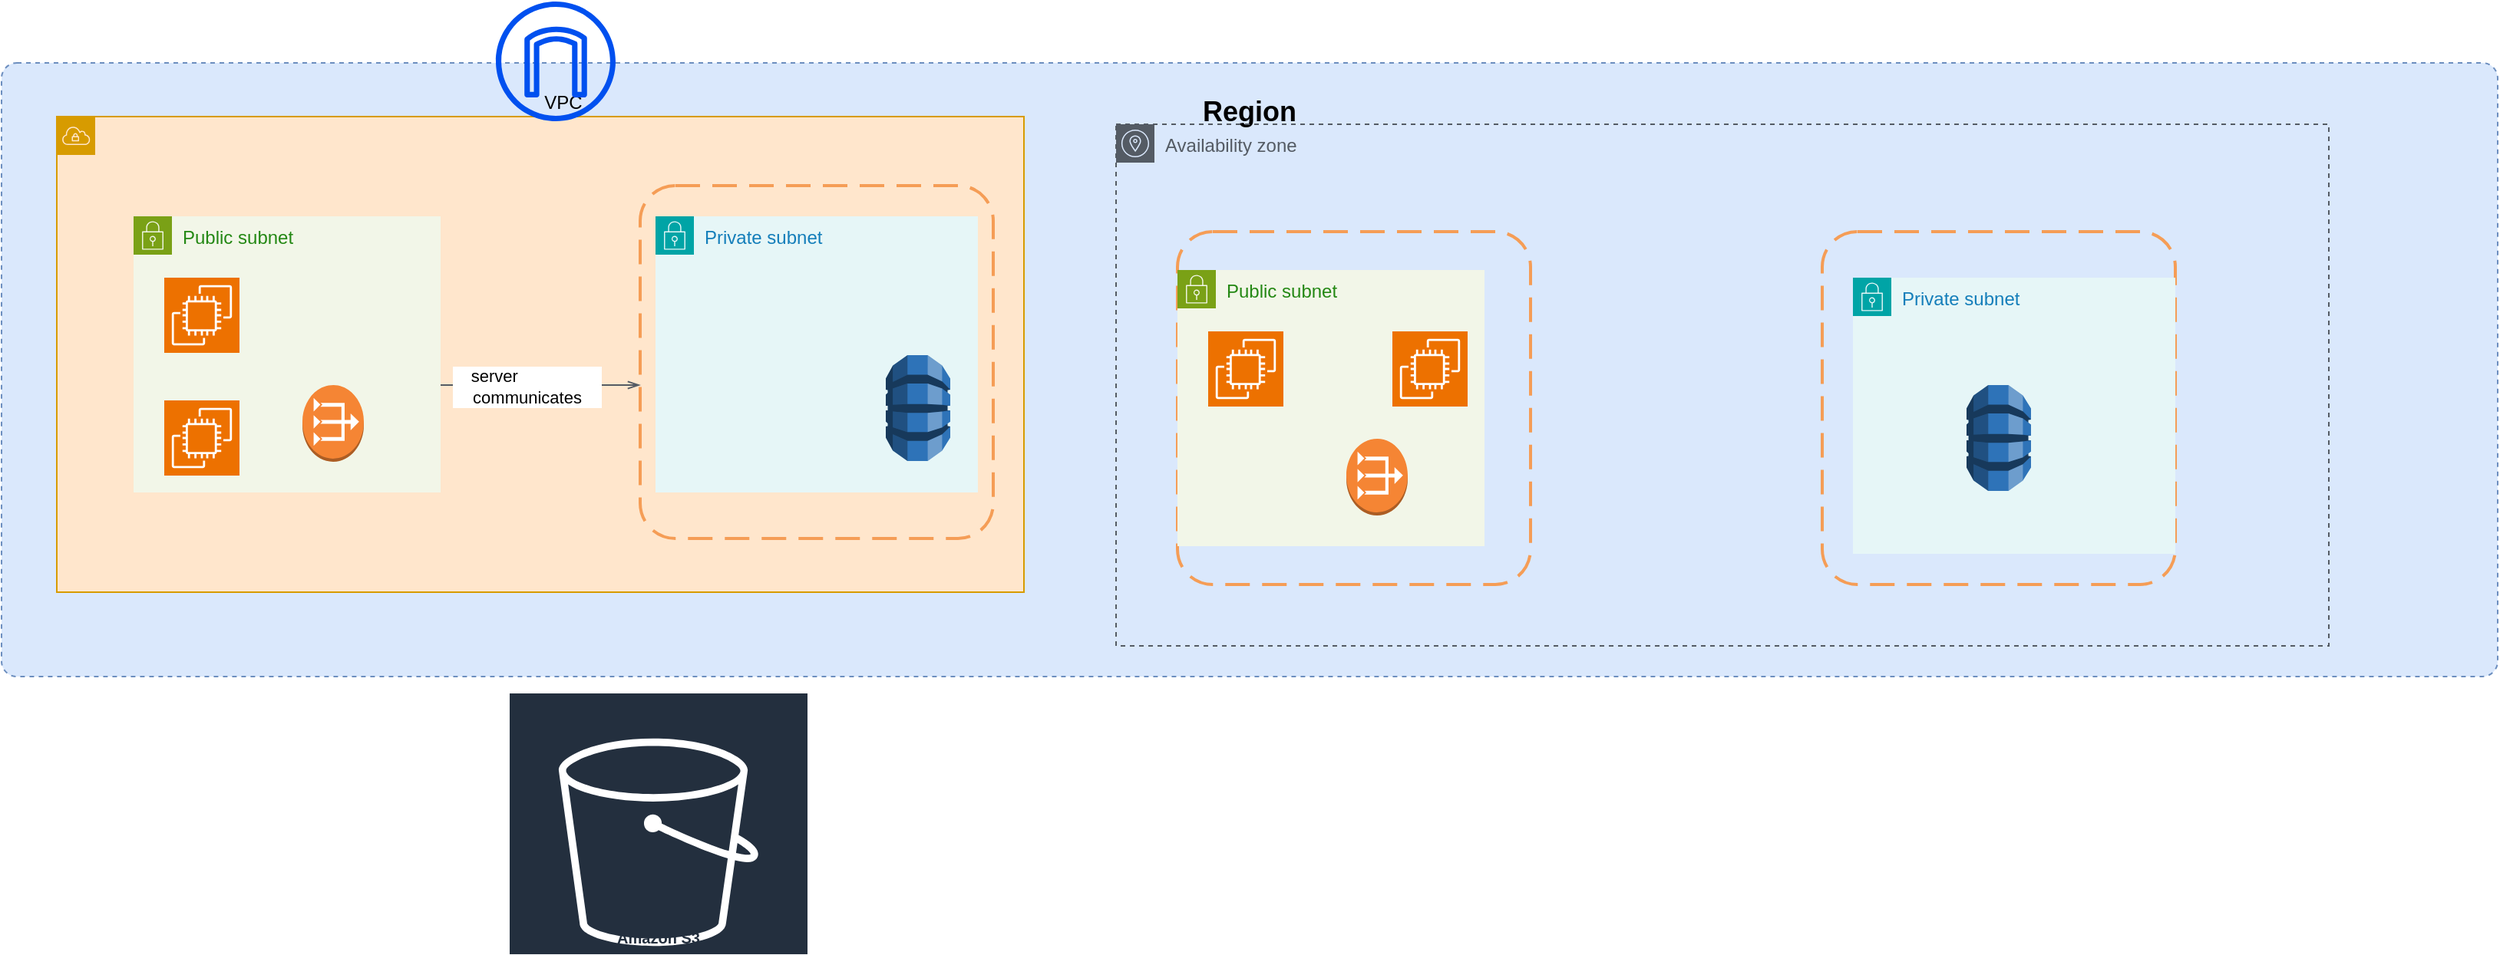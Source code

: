 <mxfile version="24.7.12" pages="3">
  <diagram name="Page-1" id="_q-Sz3s3elrhdLTqXXtr">
    <mxGraphModel dx="786" dy="1626" grid="1" gridSize="10" guides="1" tooltips="1" connect="1" arrows="1" fold="1" page="1" pageScale="1" pageWidth="827" pageHeight="1169" math="0" shadow="0">
      <root>
        <mxCell id="0" />
        <mxCell id="1" parent="0" />
        <mxCell id="NmFTp1bEuxb1GOXINWdn-1" value="&lt;h2&gt;Region&lt;/h2&gt;" style="html=1;align=center;verticalAlign=top;rounded=1;absoluteArcSize=1;arcSize=20;dashed=1;whiteSpace=wrap;fillColor=#dae8fc;strokeColor=#6c8ebf;" parent="1" vertex="1">
          <mxGeometry x="44" y="30" width="1626" height="400" as="geometry" />
        </mxCell>
        <mxCell id="NmFTp1bEuxb1GOXINWdn-3" value="VPC" style="sketch=0;outlineConnect=0;html=1;whiteSpace=wrap;fontSize=12;fontStyle=0;shape=mxgraph.aws4.group;grIcon=mxgraph.aws4.group_vpc;strokeColor=#d79b00;fillColor=#ffe6cc;verticalAlign=bottom;align=center;spacingLeft=30;dashed=0;labelPosition=center;verticalLabelPosition=top;" parent="1" vertex="1">
          <mxGeometry x="80" y="65" width="630" height="310" as="geometry" />
        </mxCell>
        <mxCell id="NmFTp1bEuxb1GOXINWdn-4" value="" style="sketch=0;outlineConnect=0;fillColor=#0050ef;strokeColor=#001DBC;dashed=0;verticalLabelPosition=bottom;verticalAlign=top;align=center;html=1;fontSize=12;fontStyle=0;aspect=fixed;pointerEvents=1;shape=mxgraph.aws4.internet_gateway;fontColor=#ffffff;" parent="1" vertex="1">
          <mxGeometry x="366" y="-10" width="78" height="78" as="geometry" />
        </mxCell>
        <mxCell id="NmFTp1bEuxb1GOXINWdn-6" value="AZ" style="rounded=1;arcSize=10;dashed=1;strokeColor=#F59D56;fillColor=none;gradientColor=none;dashPattern=8 4;strokeWidth=2;" parent="1" vertex="1">
          <mxGeometry x="460" y="110" width="230" height="230" as="geometry" />
        </mxCell>
        <mxCell id="NmFTp1bEuxb1GOXINWdn-9" value="Public subnet" style="points=[[0,0],[0.25,0],[0.5,0],[0.75,0],[1,0],[1,0.25],[1,0.5],[1,0.75],[1,1],[0.75,1],[0.5,1],[0.25,1],[0,1],[0,0.75],[0,0.5],[0,0.25]];outlineConnect=0;gradientColor=none;html=1;whiteSpace=wrap;fontSize=12;fontStyle=0;container=1;pointerEvents=0;collapsible=0;recursiveResize=0;shape=mxgraph.aws4.group;grIcon=mxgraph.aws4.group_security_group;grStroke=0;strokeColor=#7AA116;fillColor=#F2F6E8;verticalAlign=top;align=left;spacingLeft=30;fontColor=#248814;dashed=0;" parent="1" vertex="1">
          <mxGeometry x="130" y="130" width="200" height="180" as="geometry" />
        </mxCell>
        <mxCell id="NmFTp1bEuxb1GOXINWdn-12" value="" style="outlineConnect=0;dashed=0;verticalLabelPosition=bottom;verticalAlign=top;align=center;html=1;shape=mxgraph.aws3.vpc_nat_gateway;fillColor=#F58534;gradientColor=none;" parent="NmFTp1bEuxb1GOXINWdn-9" vertex="1">
          <mxGeometry x="110" y="110" width="40" height="50" as="geometry" />
        </mxCell>
        <mxCell id="NmFTp1bEuxb1GOXINWdn-15" value="" style="sketch=0;points=[[0,0,0],[0.25,0,0],[0.5,0,0],[0.75,0,0],[1,0,0],[0,1,0],[0.25,1,0],[0.5,1,0],[0.75,1,0],[1,1,0],[0,0.25,0],[0,0.5,0],[0,0.75,0],[1,0.25,0],[1,0.5,0],[1,0.75,0]];outlineConnect=0;fontColor=#232F3E;fillColor=#ED7100;strokeColor=#ffffff;dashed=0;verticalLabelPosition=bottom;verticalAlign=top;align=center;html=1;fontSize=12;fontStyle=0;aspect=fixed;shape=mxgraph.aws4.resourceIcon;resIcon=mxgraph.aws4.ec2;" parent="NmFTp1bEuxb1GOXINWdn-9" vertex="1">
          <mxGeometry x="20" y="40" width="49" height="49" as="geometry" />
        </mxCell>
        <mxCell id="NmFTp1bEuxb1GOXINWdn-16" value="" style="sketch=0;points=[[0,0,0],[0.25,0,0],[0.5,0,0],[0.75,0,0],[1,0,0],[0,1,0],[0.25,1,0],[0.5,1,0],[0.75,1,0],[1,1,0],[0,0.25,0],[0,0.5,0],[0,0.75,0],[1,0.25,0],[1,0.5,0],[1,0.75,0]];outlineConnect=0;fontColor=#232F3E;fillColor=#ED7100;strokeColor=#ffffff;dashed=0;verticalLabelPosition=bottom;verticalAlign=top;align=center;html=1;fontSize=12;fontStyle=0;aspect=fixed;shape=mxgraph.aws4.resourceIcon;resIcon=mxgraph.aws4.ec2;" parent="NmFTp1bEuxb1GOXINWdn-9" vertex="1">
          <mxGeometry x="20" y="120" width="49" height="49" as="geometry" />
        </mxCell>
        <mxCell id="NmFTp1bEuxb1GOXINWdn-11" value="Private subnet" style="points=[[0,0],[0.25,0],[0.5,0],[0.75,0],[1,0],[1,0.25],[1,0.5],[1,0.75],[1,1],[0.75,1],[0.5,1],[0.25,1],[0,1],[0,0.75],[0,0.5],[0,0.25]];outlineConnect=0;gradientColor=none;html=1;whiteSpace=wrap;fontSize=12;fontStyle=0;container=1;pointerEvents=0;collapsible=0;recursiveResize=0;shape=mxgraph.aws4.group;grIcon=mxgraph.aws4.group_security_group;grStroke=0;strokeColor=#00A4A6;fillColor=#E6F6F7;verticalAlign=top;align=left;spacingLeft=30;fontColor=#147EBA;dashed=0;" parent="1" vertex="1">
          <mxGeometry x="470" y="130" width="210" height="180" as="geometry" />
        </mxCell>
        <mxCell id="NmFTp1bEuxb1GOXINWdn-17" value="Availability zone" style="sketch=0;outlineConnect=0;gradientColor=none;html=1;whiteSpace=wrap;fontSize=12;fontStyle=0;shape=mxgraph.aws4.group;grIcon=mxgraph.aws4.group_availability_zone;strokeColor=#545B64;fillColor=none;verticalAlign=top;align=left;spacingLeft=30;fontColor=#545B64;dashed=1;" parent="1" vertex="1">
          <mxGeometry x="770" y="70" width="790" height="340" as="geometry" />
        </mxCell>
        <mxCell id="NmFTp1bEuxb1GOXINWdn-18" value="AZ" style="rounded=1;arcSize=10;dashed=1;strokeColor=#F59D56;fillColor=none;gradientColor=none;dashPattern=8 4;strokeWidth=2;fontColor=none;noLabel=1;labelPosition=center;verticalLabelPosition=middle;align=center;verticalAlign=middle;" parent="1" vertex="1">
          <mxGeometry x="810" y="140" width="230" height="230" as="geometry" />
        </mxCell>
        <mxCell id="NmFTp1bEuxb1GOXINWdn-21" value="AZ" style="rounded=1;arcSize=10;dashed=1;strokeColor=#F59D56;fillColor=none;gradientColor=none;dashPattern=8 4;strokeWidth=2;" parent="1" vertex="1">
          <mxGeometry x="1230" y="140" width="230" height="230" as="geometry" />
        </mxCell>
        <mxCell id="NmFTp1bEuxb1GOXINWdn-22" value="Private subnet" style="points=[[0,0],[0.25,0],[0.5,0],[0.75,0],[1,0],[1,0.25],[1,0.5],[1,0.75],[1,1],[0.75,1],[0.5,1],[0.25,1],[0,1],[0,0.75],[0,0.5],[0,0.25]];outlineConnect=0;gradientColor=none;html=1;whiteSpace=wrap;fontSize=12;fontStyle=0;container=1;pointerEvents=0;collapsible=0;recursiveResize=0;shape=mxgraph.aws4.group;grIcon=mxgraph.aws4.group_security_group;grStroke=0;strokeColor=#00A4A6;fillColor=#E6F6F7;verticalAlign=top;align=left;spacingLeft=30;fontColor=#147EBA;dashed=0;" parent="1" vertex="1">
          <mxGeometry x="1250" y="170" width="210" height="180" as="geometry" />
        </mxCell>
        <mxCell id="NmFTp1bEuxb1GOXINWdn-31" value="" style="outlineConnect=0;dashed=0;verticalLabelPosition=bottom;verticalAlign=top;align=center;html=1;shape=mxgraph.aws3.dynamo_db;fillColor=#2E73B8;gradientColor=none;" parent="NmFTp1bEuxb1GOXINWdn-22" vertex="1">
          <mxGeometry x="74" y="70" width="42" height="69" as="geometry" />
        </mxCell>
        <mxCell id="NmFTp1bEuxb1GOXINWdn-26" value="Public subnet" style="points=[[0,0],[0.25,0],[0.5,0],[0.75,0],[1,0],[1,0.25],[1,0.5],[1,0.75],[1,1],[0.75,1],[0.5,1],[0.25,1],[0,1],[0,0.75],[0,0.5],[0,0.25]];outlineConnect=0;gradientColor=none;html=1;whiteSpace=wrap;fontSize=12;fontStyle=0;container=1;pointerEvents=0;collapsible=0;recursiveResize=0;shape=mxgraph.aws4.group;grIcon=mxgraph.aws4.group_security_group;grStroke=0;strokeColor=#7AA116;fillColor=#F2F6E8;verticalAlign=top;align=left;spacingLeft=30;fontColor=#248814;dashed=0;" parent="1" vertex="1">
          <mxGeometry x="810" y="165" width="200" height="180" as="geometry" />
        </mxCell>
        <mxCell id="NmFTp1bEuxb1GOXINWdn-27" value="" style="outlineConnect=0;dashed=0;verticalLabelPosition=bottom;verticalAlign=top;align=center;html=1;shape=mxgraph.aws3.vpc_nat_gateway;fillColor=#F58534;gradientColor=none;" parent="NmFTp1bEuxb1GOXINWdn-26" vertex="1">
          <mxGeometry x="110" y="110" width="40" height="50" as="geometry" />
        </mxCell>
        <mxCell id="NmFTp1bEuxb1GOXINWdn-28" value="" style="sketch=0;points=[[0,0,0],[0.25,0,0],[0.5,0,0],[0.75,0,0],[1,0,0],[0,1,0],[0.25,1,0],[0.5,1,0],[0.75,1,0],[1,1,0],[0,0.25,0],[0,0.5,0],[0,0.75,0],[1,0.25,0],[1,0.5,0],[1,0.75,0]];outlineConnect=0;fontColor=#232F3E;fillColor=#ED7100;strokeColor=#ffffff;dashed=0;verticalLabelPosition=bottom;verticalAlign=top;align=center;html=1;fontSize=12;fontStyle=0;aspect=fixed;shape=mxgraph.aws4.resourceIcon;resIcon=mxgraph.aws4.ec2;" parent="NmFTp1bEuxb1GOXINWdn-26" vertex="1">
          <mxGeometry x="20" y="40" width="49" height="49" as="geometry" />
        </mxCell>
        <mxCell id="NmFTp1bEuxb1GOXINWdn-29" value="" style="sketch=0;points=[[0,0,0],[0.25,0,0],[0.5,0,0],[0.75,0,0],[1,0,0],[0,1,0],[0.25,1,0],[0.5,1,0],[0.75,1,0],[1,1,0],[0,0.25,0],[0,0.5,0],[0,0.75,0],[1,0.25,0],[1,0.5,0],[1,0.75,0]];outlineConnect=0;fontColor=#232F3E;fillColor=#ED7100;strokeColor=#ffffff;dashed=0;verticalLabelPosition=bottom;verticalAlign=top;align=center;html=1;fontSize=12;fontStyle=0;aspect=fixed;shape=mxgraph.aws4.resourceIcon;resIcon=mxgraph.aws4.ec2;" parent="NmFTp1bEuxb1GOXINWdn-26" vertex="1">
          <mxGeometry x="140" y="40" width="49" height="49" as="geometry" />
        </mxCell>
        <mxCell id="NmFTp1bEuxb1GOXINWdn-33" value="" style="outlineConnect=0;dashed=0;verticalLabelPosition=bottom;verticalAlign=top;align=center;html=1;shape=mxgraph.aws3.dynamo_db;fillColor=#2E73B8;gradientColor=none;" parent="1" vertex="1">
          <mxGeometry x="620" y="220.5" width="42" height="69" as="geometry" />
        </mxCell>
        <mxCell id="NmFTp1bEuxb1GOXINWdn-38" value="" style="edgeStyle=orthogonalEdgeStyle;html=1;endArrow=openThin;elbow=vertical;startArrow=openThin;startFill=0;endFill=0;strokeColor=#545B64;rounded=0;" parent="1" edge="1">
          <mxGeometry width="100" relative="1" as="geometry">
            <mxPoint x="360" y="240" as="sourcePoint" />
            <mxPoint x="460" y="240" as="targetPoint" />
            <Array as="points">
              <mxPoint x="330" y="240" />
              <mxPoint x="330" y="240" />
            </Array>
          </mxGeometry>
        </mxCell>
        <mxCell id="NmFTp1bEuxb1GOXINWdn-39" value="&amp;nbsp; &amp;nbsp; server &lt;span style=&quot;white-space: pre;&quot;&gt;&#x9;&lt;/span&gt;&lt;span style=&quot;white-space: pre;&quot;&gt;&#x9;&lt;/span&gt;&lt;span style=&quot;white-space: pre;&quot;&gt;&#x9;&lt;/span&gt;&lt;div&gt;communicates&lt;/div&gt;" style="edgeLabel;html=1;align=center;verticalAlign=middle;resizable=0;points=[];" parent="NmFTp1bEuxb1GOXINWdn-38" vertex="1" connectable="0">
          <mxGeometry x="0.069" y="-1" relative="1" as="geometry">
            <mxPoint as="offset" />
          </mxGeometry>
        </mxCell>
        <mxCell id="NmFTp1bEuxb1GOXINWdn-40" value="Amazon S3" style="sketch=0;outlineConnect=0;fontColor=#232F3E;gradientColor=none;strokeColor=#ffffff;fillColor=#232F3E;dashed=0;verticalLabelPosition=middle;verticalAlign=bottom;align=center;html=1;whiteSpace=wrap;fontSize=10;fontStyle=1;spacing=3;shape=mxgraph.aws4.productIcon;prIcon=mxgraph.aws4.s3;" parent="1" vertex="1">
          <mxGeometry x="374" y="440" width="196" height="170" as="geometry" />
        </mxCell>
      </root>
    </mxGraphModel>
  </diagram>
  <diagram id="oVB-7EJcf4hp6xnW781q" name="Page-2">
    <mxGraphModel dx="980" dy="1707" grid="1" gridSize="10" guides="0" tooltips="1" connect="1" arrows="1" fold="1" page="1" pageScale="1" pageWidth="827" pageHeight="1169" math="0" shadow="0">
      <root>
        <mxCell id="0" />
        <mxCell id="1" parent="0" />
        <mxCell id="QIg94k-t1p3Gf0vhbvON-1" value="VPC" style="points=[[0,0],[0.25,0],[0.5,0],[0.75,0],[1,0],[1,0.25],[1,0.5],[1,0.75],[1,1],[0.75,1],[0.5,1],[0.25,1],[0,1],[0,0.75],[0,0.5],[0,0.25]];outlineConnect=0;html=1;whiteSpace=wrap;fontSize=12;fontStyle=0;container=1;pointerEvents=0;collapsible=0;recursiveResize=0;shape=mxgraph.aws4.group;grIcon=mxgraph.aws4.group_vpc2;strokeColor=#6c8ebf;fillColor=#dae8fc;verticalAlign=top;align=left;spacingLeft=30;dashed=0;" vertex="1" parent="1">
          <mxGeometry x="410" y="-780" width="940" height="1140" as="geometry" />
        </mxCell>
        <mxCell id="EY0FNPx5N39J8U1Km-aE-1" value="Availability Zone" style="fillColor=#ffe6cc;strokeColor=#d79b00;dashed=1;verticalAlign=top;fontStyle=0;whiteSpace=wrap;html=1;" vertex="1" parent="QIg94k-t1p3Gf0vhbvON-1">
          <mxGeometry x="50" y="80" width="840" height="750" as="geometry" />
        </mxCell>
        <mxCell id="kveB75dUR4yaMwkjTn-Y-8" value="" style="sketch=0;points=[[0,0,0],[0.25,0,0],[0.5,0,0],[0.75,0,0],[1,0,0],[0,1,0],[0.25,1,0],[0.5,1,0],[0.75,1,0],[1,1,0],[0,0.25,0],[0,0.5,0],[0,0.75,0],[1,0.25,0],[1,0.5,0],[1,0.75,0]];outlineConnect=0;fontColor=#232F3E;fillColor=#8C4FFF;strokeColor=#ffffff;dashed=0;verticalLabelPosition=bottom;verticalAlign=top;align=center;html=1;fontSize=12;fontStyle=0;aspect=fixed;shape=mxgraph.aws4.resourceIcon;resIcon=mxgraph.aws4.route_53;" vertex="1" parent="QIg94k-t1p3Gf0vhbvON-1">
          <mxGeometry x="400" width="78" height="78" as="geometry" />
        </mxCell>
        <mxCell id="kveB75dUR4yaMwkjTn-Y-12" value="" style="edgeStyle=orthogonalEdgeStyle;html=1;endArrow=openThin;elbow=vertical;startArrow=openThin;startFill=0;endFill=0;strokeColor=#545B64;rounded=0;" edge="1" parent="QIg94k-t1p3Gf0vhbvON-1">
          <mxGeometry width="100" relative="1" as="geometry">
            <mxPoint x="390" y="280" as="sourcePoint" />
            <mxPoint x="490" y="280" as="targetPoint" />
          </mxGeometry>
        </mxCell>
        <mxCell id="uRnk61p1rRU1IQ_UIwUu-12" value="" style="outlineConnect=0;dashed=0;verticalLabelPosition=bottom;verticalAlign=top;align=center;html=1;shape=mxgraph.aws3.lambda_function;fillColor=#5294CF;gradientColor=none;" vertex="1" parent="QIg94k-t1p3Gf0vhbvON-1">
          <mxGeometry x="690" y="980" width="140" height="130" as="geometry" />
        </mxCell>
        <mxCell id="uRnk61p1rRU1IQ_UIwUu-10" value="" style="outlineConnect=0;dashed=0;verticalLabelPosition=bottom;verticalAlign=top;align=center;html=1;shape=mxgraph.aws3.cloudfront;fillColor=#F58536;gradientColor=none;" vertex="1" parent="QIg94k-t1p3Gf0vhbvON-1">
          <mxGeometry x="100" y="970" width="116.5" height="130" as="geometry" />
        </mxCell>
        <mxCell id="kveB75dUR4yaMwkjTn-Y-15" value="Users" style="sketch=0;outlineConnect=0;fontColor=#232F3E;gradientColor=none;strokeColor=#232F3E;fillColor=#ffffff;dashed=0;verticalLabelPosition=bottom;verticalAlign=top;align=center;html=1;fontSize=12;fontStyle=0;aspect=fixed;shape=mxgraph.aws4.resourceIcon;resIcon=mxgraph.aws4.users;" vertex="1" parent="QIg94k-t1p3Gf0vhbvON-1">
          <mxGeometry x="90" y="10" width="60" height="60" as="geometry" />
        </mxCell>
        <mxCell id="kveB75dUR4yaMwkjTn-Y-17" value="AWS Certificate Manager" style="sketch=0;outlineConnect=0;fontColor=#232F3E;gradientColor=none;strokeColor=#ffffff;fillColor=#232F3E;dashed=0;verticalLabelPosition=middle;verticalAlign=bottom;align=center;html=1;whiteSpace=wrap;fontSize=10;fontStyle=1;spacing=3;shape=mxgraph.aws4.productIcon;prIcon=mxgraph.aws4.certificate_manager_3;" vertex="1" parent="QIg94k-t1p3Gf0vhbvON-1">
          <mxGeometry x="300" y="870" width="80" height="110" as="geometry" />
        </mxCell>
        <mxCell id="450FpVodU4O1VGgZ3Yak-1" value="Public subnet" style="points=[[0,0],[0.25,0],[0.5,0],[0.75,0],[1,0],[1,0.25],[1,0.5],[1,0.75],[1,1],[0.75,1],[0.5,1],[0.25,1],[0,1],[0,0.75],[0,0.5],[0,0.25]];outlineConnect=0;gradientColor=none;html=1;whiteSpace=wrap;fontSize=12;fontStyle=0;container=1;pointerEvents=0;collapsible=0;recursiveResize=0;shape=mxgraph.aws4.group;grIcon=mxgraph.aws4.group_security_group;grStroke=0;strokeColor=#7AA116;fillColor=#F2F6E8;verticalAlign=top;align=left;spacingLeft=30;fontColor=#248814;dashed=0;" vertex="1" parent="1">
          <mxGeometry x="510" y="-630" width="280" height="270" as="geometry" />
        </mxCell>
        <mxCell id="450FpVodU4O1VGgZ3Yak-10" value="" style="verticalLabelPosition=bottom;html=1;verticalAlign=top;strokeWidth=1;align=center;outlineConnect=0;dashed=0;outlineConnect=0;shape=mxgraph.aws3d.elasticLoadBalancing;fillColor=#ECECEC;strokeColor=#5E5E5E;aspect=fixed;" vertex="1" parent="450FpVodU4O1VGgZ3Yak-1">
          <mxGeometry x="30" y="40" width="93.92" height="90" as="geometry" />
        </mxCell>
        <mxCell id="kveB75dUR4yaMwkjTn-Y-3" value="NAT Gateway" style="text;strokeColor=none;align=center;fillColor=none;html=1;verticalAlign=middle;whiteSpace=wrap;rounded=0;" vertex="1" parent="450FpVodU4O1VGgZ3Yak-1">
          <mxGeometry x="190" y="130" width="60" height="30" as="geometry" />
        </mxCell>
        <mxCell id="450FpVodU4O1VGgZ3Yak-2" value="Private subnet" style="points=[[0,0],[0.25,0],[0.5,0],[0.75,0],[1,0],[1,0.25],[1,0.5],[1,0.75],[1,1],[0.75,1],[0.5,1],[0.25,1],[0,1],[0,0.75],[0,0.5],[0,0.25]];outlineConnect=0;gradientColor=none;html=1;whiteSpace=wrap;fontSize=12;fontStyle=0;container=1;pointerEvents=0;collapsible=0;recursiveResize=0;shape=mxgraph.aws4.group;grIcon=mxgraph.aws4.group_security_group;grStroke=0;strokeColor=#00A4A6;fillColor=#E6F6F7;verticalAlign=top;align=left;spacingLeft=30;fontColor=#147EBA;dashed=0;" vertex="1" parent="1">
          <mxGeometry x="920" y="-630" width="260" height="270" as="geometry" />
        </mxCell>
        <mxCell id="450FpVodU4O1VGgZ3Yak-13" value="" style="sketch=0;points=[[0,0,0],[0.25,0,0],[0.5,0,0],[0.75,0,0],[1,0,0],[0,1,0],[0.25,1,0],[0.5,1,0],[0.75,1,0],[1,1,0],[0,0.25,0],[0,0.5,0],[0,0.75,0],[1,0.25,0],[1,0.5,0],[1,0.75,0]];outlineConnect=0;fontColor=#232F3E;fillColor=#ED7100;strokeColor=#ffffff;dashed=0;verticalLabelPosition=bottom;verticalAlign=top;align=center;html=1;fontSize=12;fontStyle=0;aspect=fixed;shape=mxgraph.aws4.resourceIcon;resIcon=mxgraph.aws4.ec2;" vertex="1" parent="450FpVodU4O1VGgZ3Yak-2">
          <mxGeometry x="20" y="50" width="60" height="60" as="geometry" />
        </mxCell>
        <mxCell id="uRnk61p1rRU1IQ_UIwUu-14" value="" style="sketch=0;points=[[0,0,0],[0.25,0,0],[0.5,0,0],[0.75,0,0],[1,0,0],[0,1,0],[0.25,1,0],[0.5,1,0],[0.75,1,0],[1,1,0],[0,0.25,0],[0,0.5,0],[0,0.75,0],[1,0.25,0],[1,0.5,0],[1,0.75,0]];outlineConnect=0;fontColor=#232F3E;fillColor=#ED7100;strokeColor=#ffffff;dashed=0;verticalLabelPosition=bottom;verticalAlign=top;align=center;html=1;fontSize=12;fontStyle=0;aspect=fixed;shape=mxgraph.aws4.resourceIcon;resIcon=mxgraph.aws4.ec2;" vertex="1" parent="450FpVodU4O1VGgZ3Yak-2">
          <mxGeometry x="160" y="50" width="60" height="60" as="geometry" />
        </mxCell>
        <mxCell id="uRnk61p1rRU1IQ_UIwUu-19" value="Security group" style="fillColor=none;strokeColor=#DD3522;verticalAlign=top;fontStyle=0;fontColor=#DD3522;whiteSpace=wrap;html=1;" vertex="1" parent="450FpVodU4O1VGgZ3Yak-2">
          <mxGeometry x="10" y="30" width="230" height="220" as="geometry" />
        </mxCell>
        <mxCell id="uRnk61p1rRU1IQ_UIwUu-1" value="" style="sketch=0;outlineConnect=0;fontColor=#232F3E;gradientColor=none;fillColor=#C925D1;strokeColor=none;dashed=0;verticalLabelPosition=bottom;verticalAlign=top;align=center;html=1;fontSize=12;fontStyle=0;aspect=fixed;pointerEvents=1;shape=mxgraph.aws4.rds_mysql_instance;" vertex="1" parent="450FpVodU4O1VGgZ3Yak-2">
          <mxGeometry x="160" y="170" width="60" height="60" as="geometry" />
        </mxCell>
        <mxCell id="EkBCTkyifub0GUWSlC6Y-1" value="" style="outlineConnect=0;dashed=0;verticalLabelPosition=bottom;verticalAlign=top;align=center;html=1;shape=mxgraph.aws3.dynamo_db;fillColor=#2E73B8;gradientColor=none;" vertex="1" parent="450FpVodU4O1VGgZ3Yak-2">
          <mxGeometry x="20" y="150" width="50" height="60" as="geometry" />
        </mxCell>
        <mxCell id="kveB75dUR4yaMwkjTn-Y-6" value="RDS" style="text;strokeColor=none;align=center;fillColor=none;html=1;verticalAlign=middle;whiteSpace=wrap;rounded=0;" vertex="1" parent="450FpVodU4O1VGgZ3Yak-2">
          <mxGeometry x="20" y="210" width="60" height="30" as="geometry" />
        </mxCell>
        <mxCell id="450FpVodU4O1VGgZ3Yak-7" value="Private subnet" style="points=[[0,0],[0.25,0],[0.5,0],[0.75,0],[1,0],[1,0.25],[1,0.5],[1,0.75],[1,1],[0.75,1],[0.5,1],[0.25,1],[0,1],[0,0.75],[0,0.5],[0,0.25]];outlineConnect=0;gradientColor=none;html=1;whiteSpace=wrap;fontSize=12;fontStyle=0;container=1;pointerEvents=0;collapsible=0;recursiveResize=0;shape=mxgraph.aws4.group;grIcon=mxgraph.aws4.group_security_group;grStroke=0;strokeColor=#00A4A6;fillColor=#E6F6F7;verticalAlign=top;align=left;spacingLeft=30;fontColor=#147EBA;dashed=0;" vertex="1" parent="1">
          <mxGeometry x="930" y="-300" width="290" height="284" as="geometry" />
        </mxCell>
        <mxCell id="uRnk61p1rRU1IQ_UIwUu-2" value="" style="sketch=0;outlineConnect=0;fontColor=#232F3E;gradientColor=none;fillColor=#C925D1;strokeColor=none;dashed=0;verticalLabelPosition=bottom;verticalAlign=top;align=center;html=1;fontSize=12;fontStyle=0;aspect=fixed;pointerEvents=1;shape=mxgraph.aws4.rds_mysql_instance;" vertex="1" parent="450FpVodU4O1VGgZ3Yak-7">
          <mxGeometry x="170" y="150" width="60" height="60" as="geometry" />
        </mxCell>
        <mxCell id="450FpVodU4O1VGgZ3Yak-12" value="" style="sketch=0;points=[[0,0,0],[0.25,0,0],[0.5,0,0],[0.75,0,0],[1,0,0],[0,1,0],[0.25,1,0],[0.5,1,0],[0.75,1,0],[1,1,0],[0,0.25,0],[0,0.5,0],[0,0.75,0],[1,0.25,0],[1,0.5,0],[1,0.75,0]];outlineConnect=0;fontColor=#232F3E;fillColor=#ED7100;strokeColor=#ffffff;dashed=0;verticalLabelPosition=bottom;verticalAlign=top;align=center;html=1;fontSize=12;fontStyle=0;aspect=fixed;shape=mxgraph.aws4.resourceIcon;resIcon=mxgraph.aws4.ec2;" vertex="1" parent="450FpVodU4O1VGgZ3Yak-7">
          <mxGeometry x="30" y="190" width="60" height="60" as="geometry" />
        </mxCell>
        <mxCell id="uRnk61p1rRU1IQ_UIwUu-13" value="" style="sketch=0;outlineConnect=0;fontColor=#232F3E;gradientColor=none;fillColor=#ED7100;strokeColor=none;dashed=0;verticalLabelPosition=bottom;verticalAlign=top;align=center;html=1;fontSize=12;fontStyle=0;aspect=fixed;pointerEvents=1;shape=mxgraph.aws4.auto_scaling2;" vertex="1" parent="450FpVodU4O1VGgZ3Yak-7">
          <mxGeometry x="40" y="130" width="50" height="50" as="geometry" />
        </mxCell>
        <mxCell id="uRnk61p1rRU1IQ_UIwUu-16" value="Autoscaling" style="text;strokeColor=none;align=center;fillColor=none;html=1;verticalAlign=middle;whiteSpace=wrap;rounded=0;" vertex="1" parent="450FpVodU4O1VGgZ3Yak-7">
          <mxGeometry x="10" y="110" width="90" height="30" as="geometry" />
        </mxCell>
        <mxCell id="uRnk61p1rRU1IQ_UIwUu-20" value="Security group" style="fillColor=none;strokeColor=#DD3522;verticalAlign=top;fontStyle=0;fontColor=#DD3522;whiteSpace=wrap;html=1;" vertex="1" parent="450FpVodU4O1VGgZ3Yak-7">
          <mxGeometry x="20" y="40" width="250" height="230" as="geometry" />
        </mxCell>
        <mxCell id="EkBCTkyifub0GUWSlC6Y-2" value="" style="outlineConnect=0;dashed=0;verticalLabelPosition=bottom;verticalAlign=top;align=center;html=1;shape=mxgraph.aws3.dynamo_db;fillColor=#2E73B8;gradientColor=none;" vertex="1" parent="450FpVodU4O1VGgZ3Yak-7">
          <mxGeometry x="200" y="60" width="50" height="60" as="geometry" />
        </mxCell>
        <mxCell id="uRnk61p1rRU1IQ_UIwUu-7" style="edgeStyle=orthogonalEdgeStyle;rounded=0;orthogonalLoop=1;jettySize=auto;html=1;exitX=0.5;exitY=1;exitDx=0;exitDy=0;exitPerimeter=0;" edge="1" parent="1" source="450FpVodU4O1VGgZ3Yak-12" target="uRnk61p1rRU1IQ_UIwUu-3">
          <mxGeometry relative="1" as="geometry" />
        </mxCell>
        <mxCell id="EkBCTkyifub0GUWSlC6Y-4" value="ELB communicates to server" style="text;strokeColor=#6c8ebf;align=center;fillColor=#dae8fc;html=1;verticalAlign=middle;whiteSpace=wrap;rounded=0;" vertex="1" parent="1">
          <mxGeometry x="800" y="-470" width="110" height="30" as="geometry" />
        </mxCell>
        <mxCell id="kveB75dUR4yaMwkjTn-Y-14" style="edgeStyle=orthogonalEdgeStyle;rounded=0;orthogonalLoop=1;jettySize=auto;html=1;exitX=0.5;exitY=0;exitDx=0;exitDy=0;exitPerimeter=0;entryX=0.75;entryY=1;entryDx=0;entryDy=0;" edge="1" parent="1" source="uRnk61p1rRU1IQ_UIwUu-12" target="uRnk61p1rRU1IQ_UIwUu-20">
          <mxGeometry relative="1" as="geometry" />
        </mxCell>
        <mxCell id="uRnk61p1rRU1IQ_UIwUu-15" value="" style="sketch=0;points=[[0,0,0],[0.25,0,0],[0.5,0,0],[0.75,0,0],[1,0,0],[0,1,0],[0.25,1,0],[0.5,1,0],[0.75,1,0],[1,1,0],[0,0.25,0],[0,0.5,0],[0,0.75,0],[1,0.25,0],[1,0.5,0],[1,0.75,0]];outlineConnect=0;fontColor=#232F3E;fillColor=#ED7100;strokeColor=#ffffff;dashed=0;verticalLabelPosition=bottom;verticalAlign=top;align=center;html=1;fontSize=12;fontStyle=0;aspect=fixed;shape=mxgraph.aws4.resourceIcon;resIcon=mxgraph.aws4.ec2;" vertex="1" parent="1">
          <mxGeometry x="960" y="-250" width="60" height="60" as="geometry" />
        </mxCell>
        <mxCell id="uRnk61p1rRU1IQ_UIwUu-17" value="" style="sketch=0;outlineConnect=0;fontColor=#232F3E;gradientColor=none;fillColor=#ED7100;strokeColor=none;dashed=0;verticalLabelPosition=bottom;verticalAlign=top;align=center;html=1;fontSize=12;fontStyle=0;aspect=fixed;pointerEvents=1;shape=mxgraph.aws4.auto_scaling2;" vertex="1" parent="1">
          <mxGeometry x="1020" y="-570" width="50" height="50" as="geometry" />
        </mxCell>
        <mxCell id="uRnk61p1rRU1IQ_UIwUu-18" value="Autoscaling" style="text;strokeColor=none;align=center;fillColor=none;html=1;verticalAlign=middle;whiteSpace=wrap;rounded=0;" vertex="1" parent="1">
          <mxGeometry x="1000" y="-520" width="90" height="30" as="geometry" />
        </mxCell>
        <mxCell id="uRnk61p1rRU1IQ_UIwUu-23" value="Elastic load balancer" style="text;strokeColor=#9673a6;align=center;fillColor=#e1d5e7;html=1;verticalAlign=middle;whiteSpace=wrap;rounded=0;" vertex="1" parent="1">
          <mxGeometry x="550" y="-480" width="100" height="30" as="geometry" />
        </mxCell>
        <mxCell id="uRnk61p1rRU1IQ_UIwUu-25" value="Cloudfront" style="text;strokeColor=#d6b656;align=center;fillColor=#fff2cc;html=1;verticalAlign=middle;whiteSpace=wrap;rounded=0;" vertex="1" parent="1">
          <mxGeometry x="550" y="580" width="100" height="30" as="geometry" />
        </mxCell>
        <mxCell id="uRnk61p1rRU1IQ_UIwUu-26" value="Lambda" style="text;strokeColor=#d6b656;align=center;fillColor=#fff2cc;html=1;verticalAlign=middle;whiteSpace=wrap;rounded=0;" vertex="1" parent="1">
          <mxGeometry x="1140" y="590" width="100" height="30" as="geometry" />
        </mxCell>
        <mxCell id="kveB75dUR4yaMwkjTn-Y-1" value="" style="outlineConnect=0;dashed=0;verticalLabelPosition=bottom;verticalAlign=top;align=center;html=1;shape=mxgraph.aws3.vpc_nat_gateway;fillColor=#F58536;gradientColor=none;" vertex="1" parent="1">
          <mxGeometry x="690" y="-590" width="69" height="72" as="geometry" />
        </mxCell>
        <mxCell id="uRnk61p1rRU1IQ_UIwUu-3" value="Amazon S3" style="sketch=0;outlineConnect=0;fontColor=#232F3E;gradientColor=none;strokeColor=#ffffff;fillColor=#232F3E;dashed=0;verticalLabelPosition=middle;verticalAlign=bottom;align=center;html=1;whiteSpace=wrap;fontSize=10;fontStyle=1;spacing=3;shape=mxgraph.aws4.productIcon;prIcon=mxgraph.aws4.s3;" vertex="1" parent="1">
          <mxGeometry x="750" y="380" width="220" height="160" as="geometry" />
        </mxCell>
        <mxCell id="uRnk61p1rRU1IQ_UIwUu-11" style="edgeStyle=orthogonalEdgeStyle;rounded=0;orthogonalLoop=1;jettySize=auto;html=1;exitX=1;exitY=0.5;exitDx=0;exitDy=0;exitPerimeter=0;" edge="1" parent="1" source="uRnk61p1rRU1IQ_UIwUu-10" target="uRnk61p1rRU1IQ_UIwUu-3">
          <mxGeometry relative="1" as="geometry" />
        </mxCell>
      </root>
    </mxGraphModel>
  </diagram>
  <diagram id="QkEl6Z6Cpyd6Oe0SgUB5" name="Page-3">
    <mxGraphModel dx="877" dy="481" grid="1" gridSize="10" guides="1" tooltips="1" connect="1" arrows="1" fold="1" page="1" pageScale="1" pageWidth="827" pageHeight="1169" math="0" shadow="0">
      <root>
        <mxCell id="0" />
        <mxCell id="1" parent="0" />
        <mxCell id="yO6ZHXmKn3FaLNBelEbp-1" value="VPC" style="points=[[0,0],[0.25,0],[0.5,0],[0.75,0],[1,0],[1,0.25],[1,0.5],[1,0.75],[1,1],[0.75,1],[0.5,1],[0.25,1],[0,1],[0,0.75],[0,0.5],[0,0.25]];outlineConnect=0;gradientColor=none;html=1;whiteSpace=wrap;fontSize=12;fontStyle=0;container=1;pointerEvents=0;collapsible=0;recursiveResize=0;shape=mxgraph.aws4.group;grIcon=mxgraph.aws4.group_vpc2;strokeColor=#8C4FFF;fillColor=none;verticalAlign=top;align=left;spacingLeft=30;fontColor=#AAB7B8;dashed=0;" vertex="1" parent="1">
          <mxGeometry x="170" y="300" width="530" height="800" as="geometry" />
        </mxCell>
        <mxCell id="yO6ZHXmKn3FaLNBelEbp-2" value="Availability Zone 1" style="fillColor=none;strokeColor=#147EBA;dashed=1;verticalAlign=top;fontStyle=0;fontColor=#147EBA;whiteSpace=wrap;html=1;" vertex="1" parent="yO6ZHXmKn3FaLNBelEbp-1">
          <mxGeometry x="280" y="60" width="240" height="310" as="geometry" />
        </mxCell>
        <mxCell id="yO6ZHXmKn3FaLNBelEbp-3" value="Public subnet" style="points=[[0,0],[0.25,0],[0.5,0],[0.75,0],[1,0],[1,0.25],[1,0.5],[1,0.75],[1,1],[0.75,1],[0.5,1],[0.25,1],[0,1],[0,0.75],[0,0.5],[0,0.25]];outlineConnect=0;gradientColor=none;html=1;whiteSpace=wrap;fontSize=12;fontStyle=0;container=1;pointerEvents=0;collapsible=0;recursiveResize=0;shape=mxgraph.aws4.group;grIcon=mxgraph.aws4.group_security_group;grStroke=0;strokeColor=#7AA116;fillColor=#F2F6E8;verticalAlign=top;align=left;spacingLeft=30;fontColor=#248814;dashed=0;" vertex="1" parent="yO6ZHXmKn3FaLNBelEbp-1">
          <mxGeometry x="294" y="90" width="146" height="130" as="geometry" />
        </mxCell>
        <mxCell id="yO6ZHXmKn3FaLNBelEbp-5" value="" style="verticalLabelPosition=bottom;html=1;verticalAlign=top;strokeWidth=1;align=center;outlineConnect=0;dashed=0;outlineConnect=0;shape=mxgraph.aws3d.elasticLoadBalancing;fillColor=#ECECEC;strokeColor=#5E5E5E;aspect=fixed;" vertex="1" parent="yO6ZHXmKn3FaLNBelEbp-3">
          <mxGeometry x="6" y="30" width="52.17" height="50" as="geometry" />
        </mxCell>
        <mxCell id="yO6ZHXmKn3FaLNBelEbp-24" value="" style="sketch=0;outlineConnect=0;fontColor=#232F3E;gradientColor=none;fillColor=#8C4FFF;strokeColor=none;dashed=0;verticalLabelPosition=bottom;verticalAlign=top;align=center;html=1;fontSize=12;fontStyle=0;aspect=fixed;pointerEvents=1;shape=mxgraph.aws4.network_access_control_list;" vertex="1" parent="yO6ZHXmKn3FaLNBelEbp-3">
          <mxGeometry x="116" y="-10" width="30" height="30" as="geometry" />
        </mxCell>
        <mxCell id="yO6ZHXmKn3FaLNBelEbp-4" value="Private subnet" style="points=[[0,0],[0.25,0],[0.5,0],[0.75,0],[1,0],[1,0.25],[1,0.5],[1,0.75],[1,1],[0.75,1],[0.5,1],[0.25,1],[0,1],[0,0.75],[0,0.5],[0,0.25]];outlineConnect=0;gradientColor=none;html=1;whiteSpace=wrap;fontSize=12;fontStyle=0;container=1;pointerEvents=0;collapsible=0;recursiveResize=0;shape=mxgraph.aws4.group;grIcon=mxgraph.aws4.group_security_group;grStroke=0;strokeColor=#00A4A6;fillColor=#E6F6F7;verticalAlign=top;align=left;spacingLeft=30;fontColor=#147EBA;dashed=0;" vertex="1" parent="yO6ZHXmKn3FaLNBelEbp-1">
          <mxGeometry x="270" y="585" width="230" height="175" as="geometry" />
        </mxCell>
        <mxCell id="yO6ZHXmKn3FaLNBelEbp-20" value="Security group" style="fillColor=none;strokeColor=#DD3522;verticalAlign=top;fontStyle=0;fontColor=#DD3522;whiteSpace=wrap;html=1;" vertex="1" parent="yO6ZHXmKn3FaLNBelEbp-4">
          <mxGeometry x="106" y="25" width="85" height="95" as="geometry" />
        </mxCell>
        <mxCell id="yO6ZHXmKn3FaLNBelEbp-7" value="" style="sketch=0;points=[[0,0,0],[0.25,0,0],[0.5,0,0],[0.75,0,0],[1,0,0],[0,1,0],[0.25,1,0],[0.5,1,0],[0.75,1,0],[1,1,0],[0,0.25,0],[0,0.5,0],[0,0.75,0],[1,0.25,0],[1,0.5,0],[1,0.75,0]];outlineConnect=0;fontColor=#232F3E;fillColor=#ED7100;strokeColor=#ffffff;dashed=0;verticalLabelPosition=bottom;verticalAlign=top;align=center;html=1;fontSize=12;fontStyle=0;aspect=fixed;shape=mxgraph.aws4.resourceIcon;resIcon=mxgraph.aws4.ec2;" vertex="1" parent="yO6ZHXmKn3FaLNBelEbp-4">
          <mxGeometry x="106" y="45" width="38" height="38" as="geometry" />
        </mxCell>
        <mxCell id="hGcGn_hS_uEpl9F59cO6-2" value="" style="sketch=0;points=[[0,0,0],[0.25,0,0],[0.5,0,0],[0.75,0,0],[1,0,0],[0,1,0],[0.25,1,0],[0.5,1,0],[0.75,1,0],[1,1,0],[0,0.25,0],[0,0.5,0],[0,0.75,0],[1,0.25,0],[1,0.5,0],[1,0.75,0]];outlineConnect=0;fontColor=#232F3E;fillColor=#ED7100;strokeColor=#ffffff;dashed=0;verticalLabelPosition=bottom;verticalAlign=top;align=center;html=1;fontSize=12;fontStyle=0;aspect=fixed;shape=mxgraph.aws4.resourceIcon;resIcon=mxgraph.aws4.ec2;" vertex="1" parent="yO6ZHXmKn3FaLNBelEbp-4">
          <mxGeometry x="153" y="79" width="38" height="38" as="geometry" />
        </mxCell>
        <mxCell id="yO6ZHXmKn3FaLNBelEbp-15" value="" style="outlineConnect=0;dashed=0;verticalLabelPosition=bottom;verticalAlign=top;align=center;html=1;shape=mxgraph.aws3.rds_db_instance_standby_multi_az;fillColor=#2E73B8;gradientColor=none;" vertex="1" parent="yO6ZHXmKn3FaLNBelEbp-4">
          <mxGeometry x="123.75" y="127" width="49.5" height="48" as="geometry" />
        </mxCell>
        <mxCell id="IJXxQi4y8twQJh_RUxdo-2" value="" style="sketch=0;points=[[0,0,0],[0.25,0,0],[0.5,0,0],[0.75,0,0],[1,0,0],[0,1,0],[0.25,1,0],[0.5,1,0],[0.75,1,0],[1,1,0],[0,0.25,0],[0,0.5,0],[0,0.75,0],[1,0.25,0],[1,0.5,0],[1,0.75,0]];outlineConnect=0;fontColor=#232F3E;fillColor=#ED7100;strokeColor=#ffffff;dashed=0;verticalLabelPosition=bottom;verticalAlign=top;align=center;html=1;fontSize=12;fontStyle=0;aspect=fixed;shape=mxgraph.aws4.resourceIcon;resIcon=mxgraph.aws4.auto_scaling2;" vertex="1" parent="yO6ZHXmKn3FaLNBelEbp-4">
          <mxGeometry x="20" y="45" width="44" height="44" as="geometry" />
        </mxCell>
        <mxCell id="yO6ZHXmKn3FaLNBelEbp-6" value="NAT gateway" style="sketch=0;outlineConnect=0;fontColor=#232F3E;gradientColor=none;strokeColor=#232F3E;fillColor=#ffffff;dashed=0;verticalLabelPosition=bottom;verticalAlign=top;align=center;html=1;fontSize=12;fontStyle=0;aspect=fixed;shape=mxgraph.aws4.resourceIcon;resIcon=mxgraph.aws4.nat_gateway;" vertex="1" parent="yO6ZHXmKn3FaLNBelEbp-1">
          <mxGeometry x="360" y="125" width="50" height="50" as="geometry" />
        </mxCell>
        <mxCell id="yO6ZHXmKn3FaLNBelEbp-9" value="Availability Zone 2" style="fillColor=none;strokeColor=#147EBA;dashed=1;verticalAlign=top;fontStyle=0;fontColor=#147EBA;whiteSpace=wrap;html=1;" vertex="1" parent="yO6ZHXmKn3FaLNBelEbp-1">
          <mxGeometry x="262" y="435" width="240" height="345" as="geometry" />
        </mxCell>
        <mxCell id="yO6ZHXmKn3FaLNBelEbp-12" value="Private subnet" style="points=[[0,0],[0.25,0],[0.5,0],[0.75,0],[1,0],[1,0.25],[1,0.5],[1,0.75],[1,1],[0.75,1],[0.5,1],[0.25,1],[0,1],[0,0.75],[0,0.5],[0,0.25]];outlineConnect=0;gradientColor=none;html=1;whiteSpace=wrap;fontSize=12;fontStyle=0;container=1;pointerEvents=0;collapsible=0;recursiveResize=0;shape=mxgraph.aws4.group;grIcon=mxgraph.aws4.group_security_group;grStroke=0;strokeColor=#00A4A6;fillColor=#E6F6F7;verticalAlign=top;align=left;spacingLeft=30;fontColor=#147EBA;dashed=0;" vertex="1" parent="yO6ZHXmKn3FaLNBelEbp-1">
          <mxGeometry x="294" y="230" width="176" height="130" as="geometry" />
        </mxCell>
        <mxCell id="yO6ZHXmKn3FaLNBelEbp-8" value="" style="outlineConnect=0;dashed=0;verticalLabelPosition=bottom;verticalAlign=top;align=center;html=1;shape=mxgraph.aws3.rds_db_instance;fillColor=#2E73B8;gradientColor=none;" vertex="1" parent="yO6ZHXmKn3FaLNBelEbp-12">
          <mxGeometry x="105.5" y="30" width="49.5" height="54" as="geometry" />
        </mxCell>
        <mxCell id="yO6ZHXmKn3FaLNBelEbp-19" value="Security group" style="fillColor=none;strokeColor=#DD3522;verticalAlign=top;fontStyle=0;fontColor=#DD3522;whiteSpace=wrap;html=1;" vertex="1" parent="yO6ZHXmKn3FaLNBelEbp-12">
          <mxGeometry x="6" y="30" width="85" height="90" as="geometry" />
        </mxCell>
        <mxCell id="yO6ZHXmKn3FaLNBelEbp-16" value="" style="sketch=0;points=[[0,0,0],[0.25,0,0],[0.5,0,0],[0.75,0,0],[1,0,0],[0,1,0],[0.25,1,0],[0.5,1,0],[0.75,1,0],[1,1,0],[0,0.25,0],[0,0.5,0],[0,0.75,0],[1,0.25,0],[1,0.5,0],[1,0.75,0]];outlineConnect=0;fontColor=#232F3E;fillColor=#ED7100;strokeColor=#ffffff;dashed=0;verticalLabelPosition=bottom;verticalAlign=top;align=center;html=1;fontSize=12;fontStyle=0;aspect=fixed;shape=mxgraph.aws4.resourceIcon;resIcon=mxgraph.aws4.ec2;" vertex="1" parent="yO6ZHXmKn3FaLNBelEbp-12">
          <mxGeometry x="16" y="55" width="40" height="40" as="geometry" />
        </mxCell>
        <mxCell id="yO6ZHXmKn3FaLNBelEbp-23" value="" style="sketch=0;outlineConnect=0;fontColor=#232F3E;gradientColor=none;fillColor=#8C4FFF;strokeColor=none;dashed=0;verticalLabelPosition=bottom;verticalAlign=top;align=center;html=1;fontSize=12;fontStyle=0;aspect=fixed;pointerEvents=1;shape=mxgraph.aws4.network_access_control_list;" vertex="1" parent="yO6ZHXmKn3FaLNBelEbp-12">
          <mxGeometry x="146" y="-20" width="30" height="30" as="geometry" />
        </mxCell>
        <mxCell id="yO6ZHXmKn3FaLNBelEbp-10" value="Public subnet" style="points=[[0,0],[0.25,0],[0.5,0],[0.75,0],[1,0],[1,0.25],[1,0.5],[1,0.75],[1,1],[0.75,1],[0.5,1],[0.25,1],[0,1],[0,0.75],[0,0.5],[0,0.25]];outlineConnect=0;gradientColor=none;html=1;whiteSpace=wrap;fontSize=12;fontStyle=0;container=1;pointerEvents=0;collapsible=0;recursiveResize=0;shape=mxgraph.aws4.group;grIcon=mxgraph.aws4.group_security_group;grStroke=0;strokeColor=#7AA116;fillColor=#F2F6E8;verticalAlign=top;align=left;spacingLeft=30;fontColor=#248814;dashed=0;" vertex="1" parent="yO6ZHXmKn3FaLNBelEbp-1">
          <mxGeometry x="294" y="440" width="130" height="130" as="geometry" />
        </mxCell>
        <mxCell id="yO6ZHXmKn3FaLNBelEbp-11" value="" style="verticalLabelPosition=bottom;html=1;verticalAlign=top;strokeWidth=1;align=center;outlineConnect=0;dashed=0;outlineConnect=0;shape=mxgraph.aws3d.elasticLoadBalancing;fillColor=#ECECEC;strokeColor=#5E5E5E;aspect=fixed;" vertex="1" parent="yO6ZHXmKn3FaLNBelEbp-10">
          <mxGeometry y="40" width="52.17" height="50" as="geometry" />
        </mxCell>
        <mxCell id="yO6ZHXmKn3FaLNBelEbp-18" value="NAT gateway" style="sketch=0;outlineConnect=0;fontColor=#232F3E;gradientColor=none;strokeColor=#232F3E;fillColor=#ffffff;dashed=0;verticalLabelPosition=bottom;verticalAlign=top;align=center;html=1;fontSize=12;fontStyle=0;aspect=fixed;shape=mxgraph.aws4.resourceIcon;resIcon=mxgraph.aws4.nat_gateway;" vertex="1" parent="yO6ZHXmKn3FaLNBelEbp-10">
          <mxGeometry x="66" y="30" width="50" height="50" as="geometry" />
        </mxCell>
        <mxCell id="yO6ZHXmKn3FaLNBelEbp-21" value="" style="sketch=0;outlineConnect=0;fontColor=#232F3E;gradientColor=none;fillColor=#8C4FFF;strokeColor=none;dashed=0;verticalLabelPosition=bottom;verticalAlign=top;align=center;html=1;fontSize=12;fontStyle=0;aspect=fixed;pointerEvents=1;shape=mxgraph.aws4.network_access_control_list;" vertex="1" parent="yO6ZHXmKn3FaLNBelEbp-1">
          <mxGeometry x="410" y="430" width="30" height="30" as="geometry" />
        </mxCell>
        <mxCell id="yO6ZHXmKn3FaLNBelEbp-22" value="" style="sketch=0;outlineConnect=0;fontColor=#232F3E;gradientColor=none;fillColor=#8C4FFF;strokeColor=none;dashed=0;verticalLabelPosition=bottom;verticalAlign=top;align=center;html=1;fontSize=12;fontStyle=0;aspect=fixed;pointerEvents=1;shape=mxgraph.aws4.network_access_control_list;" vertex="1" parent="yO6ZHXmKn3FaLNBelEbp-1">
          <mxGeometry x="440" y="570" width="30" height="30" as="geometry" />
        </mxCell>
        <mxCell id="yO6ZHXmKn3FaLNBelEbp-25" value="" style="outlineConnect=0;dashed=0;verticalLabelPosition=bottom;verticalAlign=top;align=center;html=1;shape=mxgraph.aws3.route_table;fillColor=#F58536;gradientColor=none;" vertex="1" parent="yO6ZHXmKn3FaLNBelEbp-1">
          <mxGeometry x="150" y="106" width="75" height="69" as="geometry" />
        </mxCell>
        <mxCell id="hGcGn_hS_uEpl9F59cO6-5" value="" style="outlineConnect=0;dashed=0;verticalLabelPosition=bottom;verticalAlign=top;align=center;html=1;shape=mxgraph.aws3.route_table;fillColor=#F58536;gradientColor=none;" vertex="1" parent="yO6ZHXmKn3FaLNBelEbp-1">
          <mxGeometry x="160" y="620" width="75" height="69" as="geometry" />
        </mxCell>
        <mxCell id="yO6ZHXmKn3FaLNBelEbp-26" value="" style="sketch=0;points=[[0,0,0],[0.25,0,0],[0.5,0,0],[0.75,0,0],[1,0,0],[0,1,0],[0.25,1,0],[0.5,1,0],[0.75,1,0],[1,1,0],[0,0.25,0],[0,0.5,0],[0,0.75,0],[1,0.25,0],[1,0.5,0],[1,0.75,0]];outlineConnect=0;fontColor=#232F3E;fillColor=#8C4FFF;strokeColor=#ffffff;dashed=0;verticalLabelPosition=bottom;verticalAlign=top;align=center;html=1;fontSize=12;fontStyle=0;aspect=fixed;shape=mxgraph.aws4.resourceIcon;resIcon=mxgraph.aws4.route_53;" vertex="1" parent="1">
          <mxGeometry x="384" y="110" width="60" height="60" as="geometry" />
        </mxCell>
        <mxCell id="yO6ZHXmKn3FaLNBelEbp-27" value="Amazon S3" style="sketch=0;outlineConnect=0;fontColor=#232F3E;gradientColor=none;strokeColor=#ffffff;fillColor=#232F3E;dashed=0;verticalLabelPosition=middle;verticalAlign=bottom;align=center;html=1;whiteSpace=wrap;fontSize=10;fontStyle=1;spacing=3;shape=mxgraph.aws4.productIcon;prIcon=mxgraph.aws4.s3;" vertex="1" parent="1">
          <mxGeometry x="730" y="400" width="80" height="100" as="geometry" />
        </mxCell>
        <mxCell id="IJXxQi4y8twQJh_RUxdo-1" value="AWS Certificate Manager" style="sketch=0;outlineConnect=0;fontColor=#232F3E;gradientColor=none;strokeColor=#ffffff;fillColor=#232F3E;dashed=0;verticalLabelPosition=middle;verticalAlign=bottom;align=center;html=1;whiteSpace=wrap;fontSize=10;fontStyle=1;spacing=3;shape=mxgraph.aws4.productIcon;prIcon=mxgraph.aws4.certificate_manager_3;" vertex="1" parent="1">
          <mxGeometry x="40" y="440" width="80" height="110" as="geometry" />
        </mxCell>
        <mxCell id="hGcGn_hS_uEpl9F59cO6-1" value="" style="outlineConnect=0;dashed=0;verticalLabelPosition=bottom;verticalAlign=top;align=center;html=1;shape=mxgraph.aws3.cloudfront;fillColor=#F58536;gradientColor=none;" vertex="1" parent="1">
          <mxGeometry x="730" y="830" width="80" height="90" as="geometry" />
        </mxCell>
      </root>
    </mxGraphModel>
  </diagram>
</mxfile>

